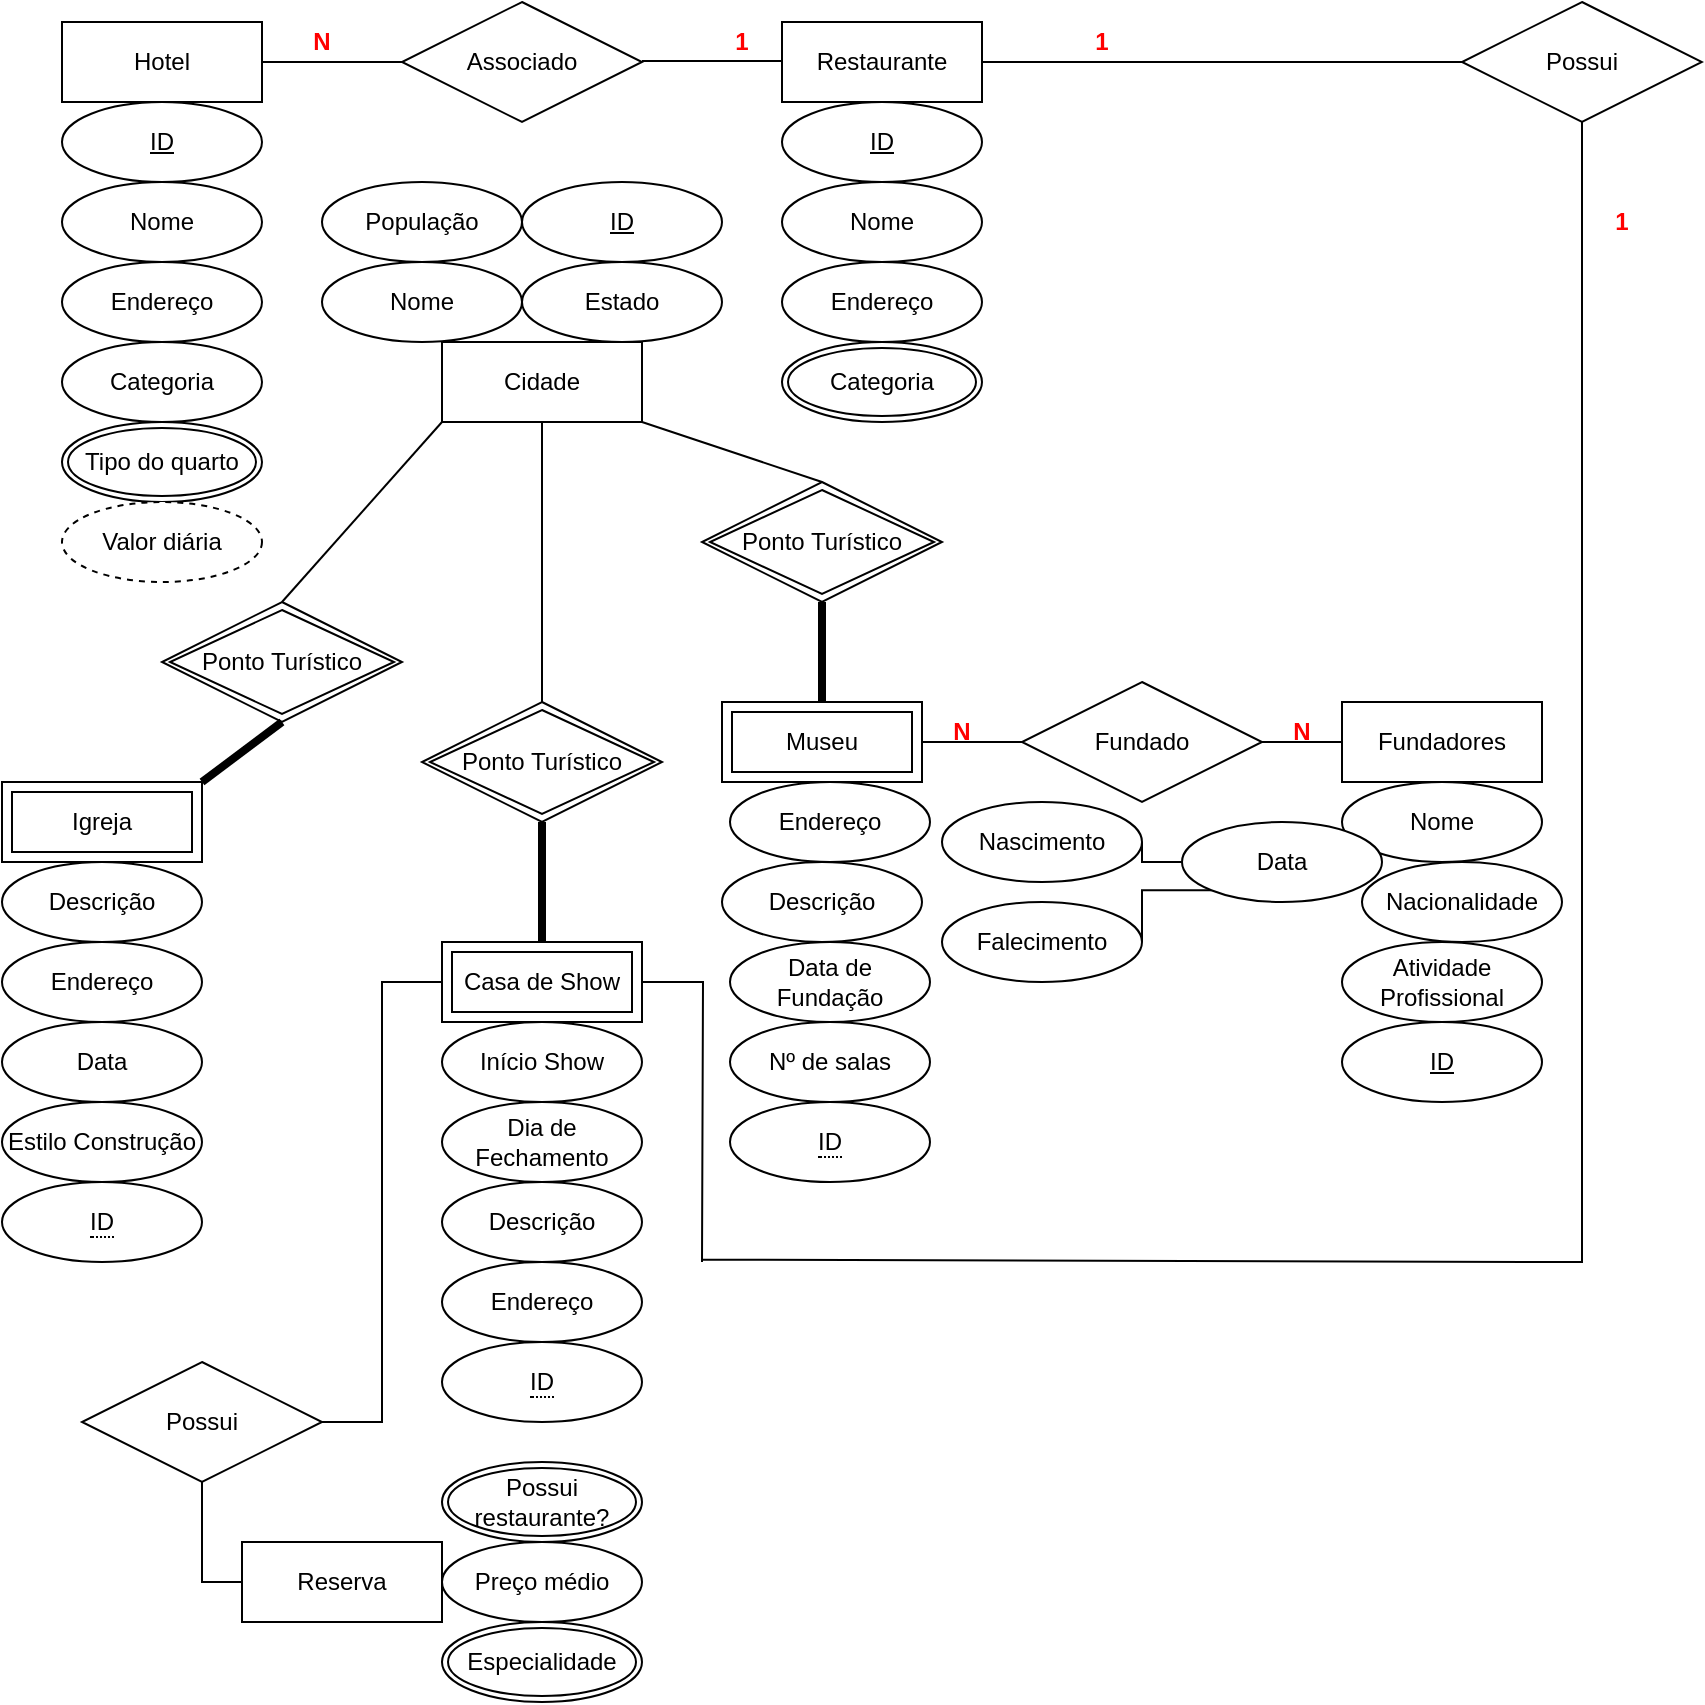 <mxfile version="18.0.7" type="github">
  <diagram id="DrCSYfiU6ArK8frk0vY0" name="Page-1">
    <mxGraphModel dx="1014" dy="520" grid="1" gridSize="10" guides="1" tooltips="1" connect="1" arrows="1" fold="1" page="1" pageScale="1" pageWidth="827" pageHeight="1169" math="0" shadow="0">
      <root>
        <mxCell id="0" />
        <mxCell id="1" parent="0" />
        <mxCell id="Kguk9afn4GoUrWtjC0_F-20" style="edgeStyle=orthogonalEdgeStyle;rounded=0;orthogonalLoop=1;jettySize=auto;html=1;exitX=1;exitY=0.5;exitDx=0;exitDy=0;entryX=0;entryY=0.5;entryDx=0;entryDy=0;endArrow=none;endFill=0;" edge="1" parent="1" source="Kguk9afn4GoUrWtjC0_F-1" target="Kguk9afn4GoUrWtjC0_F-19">
          <mxGeometry relative="1" as="geometry" />
        </mxCell>
        <mxCell id="Kguk9afn4GoUrWtjC0_F-1" value="Hotel" style="whiteSpace=wrap;html=1;align=center;" vertex="1" parent="1">
          <mxGeometry x="80" y="40" width="100" height="40" as="geometry" />
        </mxCell>
        <mxCell id="Kguk9afn4GoUrWtjC0_F-2" value="ID" style="ellipse;whiteSpace=wrap;html=1;align=center;fontStyle=4;" vertex="1" parent="1">
          <mxGeometry x="80" y="80" width="100" height="40" as="geometry" />
        </mxCell>
        <mxCell id="Kguk9afn4GoUrWtjC0_F-3" value="Nome" style="ellipse;whiteSpace=wrap;html=1;align=center;" vertex="1" parent="1">
          <mxGeometry x="80" y="120" width="100" height="40" as="geometry" />
        </mxCell>
        <mxCell id="Kguk9afn4GoUrWtjC0_F-4" value="Endereço" style="ellipse;whiteSpace=wrap;html=1;align=center;" vertex="1" parent="1">
          <mxGeometry x="80" y="160" width="100" height="40" as="geometry" />
        </mxCell>
        <mxCell id="Kguk9afn4GoUrWtjC0_F-5" value="Categoria" style="ellipse;whiteSpace=wrap;html=1;align=center;" vertex="1" parent="1">
          <mxGeometry x="80" y="200" width="100" height="40" as="geometry" />
        </mxCell>
        <mxCell id="Kguk9afn4GoUrWtjC0_F-6" value="Tipo do quarto" style="ellipse;shape=doubleEllipse;margin=3;whiteSpace=wrap;html=1;align=center;" vertex="1" parent="1">
          <mxGeometry x="80" y="240" width="100" height="40" as="geometry" />
        </mxCell>
        <mxCell id="Kguk9afn4GoUrWtjC0_F-7" value="Valor diária" style="ellipse;whiteSpace=wrap;html=1;align=center;dashed=1;" vertex="1" parent="1">
          <mxGeometry x="80" y="280" width="100" height="40" as="geometry" />
        </mxCell>
        <mxCell id="Kguk9afn4GoUrWtjC0_F-27" style="edgeStyle=orthogonalEdgeStyle;rounded=0;orthogonalLoop=1;jettySize=auto;html=1;exitX=0.5;exitY=1;exitDx=0;exitDy=0;entryX=0.5;entryY=0;entryDx=0;entryDy=0;fontColor=#000000;endArrow=none;endFill=0;" edge="1" parent="1" source="Kguk9afn4GoUrWtjC0_F-8" target="Kguk9afn4GoUrWtjC0_F-26">
          <mxGeometry relative="1" as="geometry" />
        </mxCell>
        <mxCell id="Kguk9afn4GoUrWtjC0_F-8" value="Cidade" style="whiteSpace=wrap;html=1;align=center;" vertex="1" parent="1">
          <mxGeometry x="270" y="200" width="100" height="40" as="geometry" />
        </mxCell>
        <mxCell id="Kguk9afn4GoUrWtjC0_F-9" value="Nome" style="ellipse;whiteSpace=wrap;html=1;align=center;fontFamily=Helvetica;fontSize=12;fontColor=default;strokeColor=default;fillColor=default;" vertex="1" parent="1">
          <mxGeometry x="210" y="160" width="100" height="40" as="geometry" />
        </mxCell>
        <mxCell id="Kguk9afn4GoUrWtjC0_F-10" value="Estado" style="ellipse;whiteSpace=wrap;html=1;align=center;" vertex="1" parent="1">
          <mxGeometry x="310" y="160" width="100" height="40" as="geometry" />
        </mxCell>
        <mxCell id="Kguk9afn4GoUrWtjC0_F-11" value="População" style="ellipse;whiteSpace=wrap;html=1;align=center;" vertex="1" parent="1">
          <mxGeometry x="210" y="120" width="100" height="40" as="geometry" />
        </mxCell>
        <mxCell id="Kguk9afn4GoUrWtjC0_F-13" value="ID" style="ellipse;whiteSpace=wrap;html=1;align=center;fontStyle=4;" vertex="1" parent="1">
          <mxGeometry x="310" y="120" width="100" height="40" as="geometry" />
        </mxCell>
        <mxCell id="Kguk9afn4GoUrWtjC0_F-79" style="edgeStyle=orthogonalEdgeStyle;rounded=0;orthogonalLoop=1;jettySize=auto;html=1;exitX=1;exitY=0.5;exitDx=0;exitDy=0;fontColor=#000000;endArrow=none;endFill=0;strokeWidth=1;" edge="1" parent="1" source="Kguk9afn4GoUrWtjC0_F-14" target="Kguk9afn4GoUrWtjC0_F-80">
          <mxGeometry relative="1" as="geometry">
            <mxPoint x="840" y="60" as="targetPoint" />
          </mxGeometry>
        </mxCell>
        <mxCell id="Kguk9afn4GoUrWtjC0_F-14" value="Restaurante" style="whiteSpace=wrap;html=1;align=center;" vertex="1" parent="1">
          <mxGeometry x="440" y="40" width="100" height="40" as="geometry" />
        </mxCell>
        <mxCell id="Kguk9afn4GoUrWtjC0_F-15" value="ID" style="ellipse;whiteSpace=wrap;html=1;align=center;fontStyle=4;" vertex="1" parent="1">
          <mxGeometry x="440" y="80" width="100" height="40" as="geometry" />
        </mxCell>
        <mxCell id="Kguk9afn4GoUrWtjC0_F-16" value="Nome" style="ellipse;whiteSpace=wrap;html=1;align=center;" vertex="1" parent="1">
          <mxGeometry x="440" y="120" width="100" height="40" as="geometry" />
        </mxCell>
        <mxCell id="Kguk9afn4GoUrWtjC0_F-17" value="Endereço" style="ellipse;whiteSpace=wrap;html=1;align=center;" vertex="1" parent="1">
          <mxGeometry x="440" y="160" width="100" height="40" as="geometry" />
        </mxCell>
        <mxCell id="Kguk9afn4GoUrWtjC0_F-18" value="Categoria" style="ellipse;shape=doubleEllipse;margin=3;whiteSpace=wrap;html=1;align=center;" vertex="1" parent="1">
          <mxGeometry x="440" y="200" width="100" height="40" as="geometry" />
        </mxCell>
        <mxCell id="Kguk9afn4GoUrWtjC0_F-19" value="Associado" style="shape=rhombus;perimeter=rhombusPerimeter;whiteSpace=wrap;html=1;align=center;" vertex="1" parent="1">
          <mxGeometry x="250" y="30" width="120" height="60" as="geometry" />
        </mxCell>
        <mxCell id="Kguk9afn4GoUrWtjC0_F-21" style="edgeStyle=orthogonalEdgeStyle;rounded=0;orthogonalLoop=1;jettySize=auto;html=1;exitX=1;exitY=0.5;exitDx=0;exitDy=0;entryX=0;entryY=0.5;entryDx=0;entryDy=0;endArrow=none;endFill=0;" edge="1" parent="1">
          <mxGeometry relative="1" as="geometry">
            <mxPoint x="370" y="59.5" as="sourcePoint" />
            <mxPoint x="440" y="59.5" as="targetPoint" />
          </mxGeometry>
        </mxCell>
        <mxCell id="Kguk9afn4GoUrWtjC0_F-22" value="&lt;b&gt;&lt;font color=&quot;#ff0000&quot;&gt;N&lt;/font&gt;&lt;/b&gt;" style="text;html=1;strokeColor=none;fillColor=none;align=center;verticalAlign=middle;whiteSpace=wrap;rounded=0;" vertex="1" parent="1">
          <mxGeometry x="180" y="35" width="60" height="30" as="geometry" />
        </mxCell>
        <mxCell id="Kguk9afn4GoUrWtjC0_F-24" value="&lt;b&gt;&lt;font color=&quot;#ff0000&quot;&gt;1&lt;/font&gt;&lt;/b&gt;" style="text;html=1;strokeColor=none;fillColor=none;align=center;verticalAlign=middle;whiteSpace=wrap;rounded=0;" vertex="1" parent="1">
          <mxGeometry x="390" y="35" width="60" height="30" as="geometry" />
        </mxCell>
        <mxCell id="Kguk9afn4GoUrWtjC0_F-31" style="edgeStyle=orthogonalEdgeStyle;rounded=0;orthogonalLoop=1;jettySize=auto;html=1;exitX=0.5;exitY=1;exitDx=0;exitDy=0;entryX=0.5;entryY=0;entryDx=0;entryDy=0;fontColor=#000000;endArrow=none;endFill=0;strokeWidth=4;" edge="1" parent="1" source="Kguk9afn4GoUrWtjC0_F-26" target="Kguk9afn4GoUrWtjC0_F-30">
          <mxGeometry relative="1" as="geometry" />
        </mxCell>
        <mxCell id="Kguk9afn4GoUrWtjC0_F-26" value="&lt;font color=&quot;#000000&quot;&gt;Ponto Turístico&lt;/font&gt;" style="shape=rhombus;double=1;perimeter=rhombusPerimeter;whiteSpace=wrap;html=1;align=center;fontColor=#FF0000;" vertex="1" parent="1">
          <mxGeometry x="260" y="380" width="120" height="60" as="geometry" />
        </mxCell>
        <mxCell id="Kguk9afn4GoUrWtjC0_F-28" value="Igreja" style="shape=ext;margin=3;double=1;whiteSpace=wrap;html=1;align=center;fontColor=#000000;" vertex="1" parent="1">
          <mxGeometry x="50" y="420" width="100" height="40" as="geometry" />
        </mxCell>
        <mxCell id="Kguk9afn4GoUrWtjC0_F-78" style="edgeStyle=orthogonalEdgeStyle;rounded=0;orthogonalLoop=1;jettySize=auto;html=1;exitX=1;exitY=0.5;exitDx=0;exitDy=0;fontColor=#000000;endArrow=none;endFill=0;strokeWidth=1;" edge="1" parent="1" source="Kguk9afn4GoUrWtjC0_F-30">
          <mxGeometry relative="1" as="geometry">
            <mxPoint x="400.0" y="660" as="targetPoint" />
          </mxGeometry>
        </mxCell>
        <mxCell id="Kguk9afn4GoUrWtjC0_F-86" style="edgeStyle=orthogonalEdgeStyle;rounded=0;orthogonalLoop=1;jettySize=auto;html=1;exitX=0;exitY=0.5;exitDx=0;exitDy=0;entryX=1;entryY=0.5;entryDx=0;entryDy=0;fontColor=#000000;endArrow=none;endFill=0;strokeWidth=1;" edge="1" parent="1" source="Kguk9afn4GoUrWtjC0_F-30" target="Kguk9afn4GoUrWtjC0_F-85">
          <mxGeometry relative="1" as="geometry" />
        </mxCell>
        <mxCell id="Kguk9afn4GoUrWtjC0_F-30" value="Casa de Show" style="shape=ext;margin=3;double=1;whiteSpace=wrap;html=1;align=center;fontColor=#000000;" vertex="1" parent="1">
          <mxGeometry x="270" y="500" width="100" height="40" as="geometry" />
        </mxCell>
        <mxCell id="Kguk9afn4GoUrWtjC0_F-32" value="Museu" style="shape=ext;margin=3;double=1;whiteSpace=wrap;html=1;align=center;fontColor=#000000;" vertex="1" parent="1">
          <mxGeometry x="410" y="380" width="100" height="40" as="geometry" />
        </mxCell>
        <mxCell id="Kguk9afn4GoUrWtjC0_F-34" value="&lt;font color=&quot;#000000&quot;&gt;Ponto Turístico&lt;/font&gt;" style="shape=rhombus;double=1;perimeter=rhombusPerimeter;whiteSpace=wrap;html=1;align=center;fontColor=#FF0000;" vertex="1" parent="1">
          <mxGeometry x="400" y="270" width="120" height="60" as="geometry" />
        </mxCell>
        <mxCell id="Kguk9afn4GoUrWtjC0_F-35" value="" style="endArrow=none;html=1;rounded=0;fontColor=#000000;exitX=1;exitY=1;exitDx=0;exitDy=0;entryX=0.5;entryY=0;entryDx=0;entryDy=0;" edge="1" parent="1" source="Kguk9afn4GoUrWtjC0_F-8" target="Kguk9afn4GoUrWtjC0_F-34">
          <mxGeometry relative="1" as="geometry">
            <mxPoint x="340" y="380" as="sourcePoint" />
            <mxPoint x="500" y="380" as="targetPoint" />
          </mxGeometry>
        </mxCell>
        <mxCell id="Kguk9afn4GoUrWtjC0_F-36" value="&lt;font color=&quot;#000000&quot;&gt;Ponto Turístico&lt;/font&gt;" style="shape=rhombus;double=1;perimeter=rhombusPerimeter;whiteSpace=wrap;html=1;align=center;fontColor=#FF0000;" vertex="1" parent="1">
          <mxGeometry x="130" y="330" width="120" height="60" as="geometry" />
        </mxCell>
        <mxCell id="Kguk9afn4GoUrWtjC0_F-37" value="" style="endArrow=none;html=1;rounded=0;fontColor=#000000;exitX=0;exitY=1;exitDx=0;exitDy=0;entryX=0.5;entryY=0;entryDx=0;entryDy=0;" edge="1" parent="1" source="Kguk9afn4GoUrWtjC0_F-8" target="Kguk9afn4GoUrWtjC0_F-36">
          <mxGeometry relative="1" as="geometry">
            <mxPoint x="340" y="380" as="sourcePoint" />
            <mxPoint x="500" y="380" as="targetPoint" />
          </mxGeometry>
        </mxCell>
        <mxCell id="Kguk9afn4GoUrWtjC0_F-38" value="" style="endArrow=none;html=1;rounded=0;fontColor=#000000;exitX=0.5;exitY=1;exitDx=0;exitDy=0;entryX=1;entryY=0;entryDx=0;entryDy=0;strokeWidth=4;" edge="1" parent="1" source="Kguk9afn4GoUrWtjC0_F-36" target="Kguk9afn4GoUrWtjC0_F-28">
          <mxGeometry relative="1" as="geometry">
            <mxPoint x="340" y="380" as="sourcePoint" />
            <mxPoint x="500" y="380" as="targetPoint" />
          </mxGeometry>
        </mxCell>
        <mxCell id="Kguk9afn4GoUrWtjC0_F-39" value="" style="endArrow=none;html=1;rounded=0;fontColor=#000000;exitX=0.5;exitY=1;exitDx=0;exitDy=0;entryX=0.5;entryY=0;entryDx=0;entryDy=0;strokeWidth=4;" edge="1" parent="1" source="Kguk9afn4GoUrWtjC0_F-34" target="Kguk9afn4GoUrWtjC0_F-32">
          <mxGeometry relative="1" as="geometry">
            <mxPoint x="340" y="380" as="sourcePoint" />
            <mxPoint x="500" y="380" as="targetPoint" />
          </mxGeometry>
        </mxCell>
        <mxCell id="Kguk9afn4GoUrWtjC0_F-40" value="Descrição" style="ellipse;whiteSpace=wrap;html=1;align=center;fontColor=#000000;" vertex="1" parent="1">
          <mxGeometry x="50" y="460" width="100" height="40" as="geometry" />
        </mxCell>
        <mxCell id="Kguk9afn4GoUrWtjC0_F-42" value="Data" style="ellipse;whiteSpace=wrap;html=1;align=center;" vertex="1" parent="1">
          <mxGeometry x="50" y="540" width="100" height="40" as="geometry" />
        </mxCell>
        <mxCell id="Kguk9afn4GoUrWtjC0_F-43" value="Estilo Construção" style="ellipse;whiteSpace=wrap;html=1;align=center;fontColor=#000000;" vertex="1" parent="1">
          <mxGeometry x="50" y="580" width="100" height="40" as="geometry" />
        </mxCell>
        <mxCell id="Kguk9afn4GoUrWtjC0_F-44" value="Início Show" style="ellipse;whiteSpace=wrap;html=1;align=center;fontColor=#000000;" vertex="1" parent="1">
          <mxGeometry x="270" y="540" width="100" height="40" as="geometry" />
        </mxCell>
        <mxCell id="Kguk9afn4GoUrWtjC0_F-45" value="Dia de Fechamento" style="ellipse;whiteSpace=wrap;html=1;align=center;fontColor=#000000;" vertex="1" parent="1">
          <mxGeometry x="270" y="580" width="100" height="40" as="geometry" />
        </mxCell>
        <mxCell id="Kguk9afn4GoUrWtjC0_F-47" value="Descrição" style="ellipse;whiteSpace=wrap;html=1;align=center;fontColor=#000000;" vertex="1" parent="1">
          <mxGeometry x="270" y="620" width="100" height="40" as="geometry" />
        </mxCell>
        <mxCell id="Kguk9afn4GoUrWtjC0_F-50" value="Descrição" style="ellipse;whiteSpace=wrap;html=1;align=center;fontFamily=Helvetica;fontSize=12;fontColor=#000000;strokeColor=default;fillColor=default;" vertex="1" parent="1">
          <mxGeometry x="410" y="460" width="100" height="40" as="geometry" />
        </mxCell>
        <mxCell id="Kguk9afn4GoUrWtjC0_F-51" value="Data de Fundação" style="ellipse;whiteSpace=wrap;html=1;align=center;fontColor=#000000;" vertex="1" parent="1">
          <mxGeometry x="414" y="500" width="100" height="40" as="geometry" />
        </mxCell>
        <mxCell id="Kguk9afn4GoUrWtjC0_F-52" value="Nº de salas" style="ellipse;whiteSpace=wrap;html=1;align=center;fontColor=#000000;" vertex="1" parent="1">
          <mxGeometry x="414" y="540" width="100" height="40" as="geometry" />
        </mxCell>
        <mxCell id="Kguk9afn4GoUrWtjC0_F-58" style="edgeStyle=orthogonalEdgeStyle;rounded=0;orthogonalLoop=1;jettySize=auto;html=1;exitX=0;exitY=0.5;exitDx=0;exitDy=0;entryX=1;entryY=0.5;entryDx=0;entryDy=0;fontColor=#000000;endArrow=none;endFill=0;strokeWidth=1;" edge="1" parent="1" source="Kguk9afn4GoUrWtjC0_F-56" target="Kguk9afn4GoUrWtjC0_F-32">
          <mxGeometry relative="1" as="geometry" />
        </mxCell>
        <mxCell id="Kguk9afn4GoUrWtjC0_F-60" style="edgeStyle=orthogonalEdgeStyle;rounded=0;orthogonalLoop=1;jettySize=auto;html=1;exitX=1;exitY=0.5;exitDx=0;exitDy=0;entryX=0;entryY=0.5;entryDx=0;entryDy=0;fontColor=#000000;endArrow=none;endFill=0;strokeWidth=1;" edge="1" parent="1" source="Kguk9afn4GoUrWtjC0_F-56" target="Kguk9afn4GoUrWtjC0_F-59">
          <mxGeometry relative="1" as="geometry" />
        </mxCell>
        <mxCell id="Kguk9afn4GoUrWtjC0_F-56" value="Fundado" style="shape=rhombus;perimeter=rhombusPerimeter;whiteSpace=wrap;html=1;align=center;fontColor=#000000;" vertex="1" parent="1">
          <mxGeometry x="560" y="370" width="120" height="60" as="geometry" />
        </mxCell>
        <mxCell id="Kguk9afn4GoUrWtjC0_F-59" value="Fundadores" style="whiteSpace=wrap;html=1;align=center;fontColor=#000000;" vertex="1" parent="1">
          <mxGeometry x="720" y="380" width="100" height="40" as="geometry" />
        </mxCell>
        <mxCell id="Kguk9afn4GoUrWtjC0_F-61" value="&lt;b&gt;&lt;font color=&quot;#ff0000&quot;&gt;N&lt;/font&gt;&lt;/b&gt;" style="text;html=1;strokeColor=none;fillColor=none;align=center;verticalAlign=middle;whiteSpace=wrap;rounded=0;fontColor=#000000;" vertex="1" parent="1">
          <mxGeometry x="670" y="380" width="60" height="30" as="geometry" />
        </mxCell>
        <mxCell id="Kguk9afn4GoUrWtjC0_F-62" value="&lt;b&gt;&lt;font color=&quot;#ff0000&quot;&gt;N&lt;/font&gt;&lt;/b&gt;" style="text;html=1;strokeColor=none;fillColor=none;align=center;verticalAlign=middle;whiteSpace=wrap;rounded=0;fontColor=#000000;" vertex="1" parent="1">
          <mxGeometry x="500" y="380" width="60" height="30" as="geometry" />
        </mxCell>
        <mxCell id="Kguk9afn4GoUrWtjC0_F-63" value="&lt;font color=&quot;#000000&quot;&gt;Nome&lt;/font&gt;" style="ellipse;whiteSpace=wrap;html=1;align=center;fontColor=#FF0000;" vertex="1" parent="1">
          <mxGeometry x="720" y="420" width="100" height="40" as="geometry" />
        </mxCell>
        <mxCell id="Kguk9afn4GoUrWtjC0_F-67" style="edgeStyle=orthogonalEdgeStyle;rounded=0;orthogonalLoop=1;jettySize=auto;html=1;exitX=0;exitY=0.5;exitDx=0;exitDy=0;entryX=1;entryY=0.5;entryDx=0;entryDy=0;fontColor=#000000;endArrow=none;endFill=0;strokeWidth=1;" edge="1" parent="1" source="Kguk9afn4GoUrWtjC0_F-64" target="Kguk9afn4GoUrWtjC0_F-65">
          <mxGeometry relative="1" as="geometry" />
        </mxCell>
        <mxCell id="Kguk9afn4GoUrWtjC0_F-68" style="edgeStyle=orthogonalEdgeStyle;rounded=0;orthogonalLoop=1;jettySize=auto;html=1;exitX=0;exitY=1;exitDx=0;exitDy=0;entryX=1;entryY=0.5;entryDx=0;entryDy=0;fontColor=#000000;endArrow=none;endFill=0;strokeWidth=1;" edge="1" parent="1" source="Kguk9afn4GoUrWtjC0_F-64" target="Kguk9afn4GoUrWtjC0_F-66">
          <mxGeometry relative="1" as="geometry" />
        </mxCell>
        <mxCell id="Kguk9afn4GoUrWtjC0_F-64" value="Data" style="ellipse;whiteSpace=wrap;html=1;align=center;" vertex="1" parent="1">
          <mxGeometry x="640" y="440" width="100" height="40" as="geometry" />
        </mxCell>
        <mxCell id="Kguk9afn4GoUrWtjC0_F-65" value="Nascimento" style="ellipse;whiteSpace=wrap;html=1;align=center;fontColor=#000000;" vertex="1" parent="1">
          <mxGeometry x="520" y="430" width="100" height="40" as="geometry" />
        </mxCell>
        <mxCell id="Kguk9afn4GoUrWtjC0_F-66" value="Falecimento" style="ellipse;whiteSpace=wrap;html=1;align=center;fontColor=#000000;" vertex="1" parent="1">
          <mxGeometry x="520" y="480" width="100" height="40" as="geometry" />
        </mxCell>
        <mxCell id="Kguk9afn4GoUrWtjC0_F-69" value="Nacionalidade" style="ellipse;whiteSpace=wrap;html=1;align=center;fontColor=#000000;" vertex="1" parent="1">
          <mxGeometry x="730" y="460" width="100" height="40" as="geometry" />
        </mxCell>
        <mxCell id="Kguk9afn4GoUrWtjC0_F-70" value="Atividade Profissional" style="ellipse;whiteSpace=wrap;html=1;align=center;fontColor=#000000;" vertex="1" parent="1">
          <mxGeometry x="720" y="500" width="100" height="40" as="geometry" />
        </mxCell>
        <mxCell id="Kguk9afn4GoUrWtjC0_F-71" value="Endereço" style="ellipse;whiteSpace=wrap;html=1;align=center;fontColor=#000000;" vertex="1" parent="1">
          <mxGeometry x="50" y="500" width="100" height="40" as="geometry" />
        </mxCell>
        <mxCell id="Kguk9afn4GoUrWtjC0_F-72" value="Endereço" style="ellipse;whiteSpace=wrap;html=1;align=center;fontColor=#000000;" vertex="1" parent="1">
          <mxGeometry x="270" y="660" width="100" height="40" as="geometry" />
        </mxCell>
        <mxCell id="Kguk9afn4GoUrWtjC0_F-73" value="Endereço" style="ellipse;whiteSpace=wrap;html=1;align=center;fontColor=#000000;" vertex="1" parent="1">
          <mxGeometry x="414" y="420" width="100" height="40" as="geometry" />
        </mxCell>
        <mxCell id="Kguk9afn4GoUrWtjC0_F-74" value="&lt;span style=&quot;border-bottom: 1px dotted&quot;&gt;ID&lt;/span&gt;" style="ellipse;whiteSpace=wrap;html=1;align=center;fontColor=#000000;" vertex="1" parent="1">
          <mxGeometry x="50" y="620" width="100" height="40" as="geometry" />
        </mxCell>
        <mxCell id="Kguk9afn4GoUrWtjC0_F-75" value="&lt;span style=&quot;border-bottom: 1px dotted&quot;&gt;ID&lt;/span&gt;" style="ellipse;whiteSpace=wrap;html=1;align=center;fontColor=#000000;" vertex="1" parent="1">
          <mxGeometry x="270" y="700" width="100" height="40" as="geometry" />
        </mxCell>
        <mxCell id="Kguk9afn4GoUrWtjC0_F-76" value="&lt;span style=&quot;border-bottom: 1px dotted&quot;&gt;ID&lt;/span&gt;" style="ellipse;whiteSpace=wrap;html=1;align=center;fontColor=#000000;" vertex="1" parent="1">
          <mxGeometry x="414" y="580" width="100" height="40" as="geometry" />
        </mxCell>
        <mxCell id="Kguk9afn4GoUrWtjC0_F-77" value="ID" style="ellipse;whiteSpace=wrap;html=1;align=center;fontStyle=4;fontColor=#000000;" vertex="1" parent="1">
          <mxGeometry x="720" y="540" width="100" height="40" as="geometry" />
        </mxCell>
        <mxCell id="Kguk9afn4GoUrWtjC0_F-81" style="edgeStyle=orthogonalEdgeStyle;rounded=0;orthogonalLoop=1;jettySize=auto;html=1;exitX=0.5;exitY=1;exitDx=0;exitDy=0;fontColor=#000000;endArrow=none;endFill=0;strokeWidth=1;" edge="1" parent="1" source="Kguk9afn4GoUrWtjC0_F-80">
          <mxGeometry relative="1" as="geometry">
            <mxPoint x="830" y="660" as="targetPoint" />
            <Array as="points">
              <mxPoint x="840" y="660" />
            </Array>
          </mxGeometry>
        </mxCell>
        <mxCell id="Kguk9afn4GoUrWtjC0_F-80" value="Possui" style="shape=rhombus;perimeter=rhombusPerimeter;whiteSpace=wrap;html=1;align=center;fontColor=#000000;" vertex="1" parent="1">
          <mxGeometry x="780" y="30" width="120" height="60" as="geometry" />
        </mxCell>
        <mxCell id="Kguk9afn4GoUrWtjC0_F-82" value="" style="endArrow=none;html=1;rounded=0;fontColor=#000000;strokeWidth=1;" edge="1" parent="1">
          <mxGeometry relative="1" as="geometry">
            <mxPoint x="400" y="658.82" as="sourcePoint" />
            <mxPoint x="830" y="660" as="targetPoint" />
          </mxGeometry>
        </mxCell>
        <mxCell id="Kguk9afn4GoUrWtjC0_F-83" value="&lt;b&gt;&lt;font color=&quot;#ff0000&quot;&gt;1&lt;/font&gt;&lt;/b&gt;" style="text;html=1;strokeColor=none;fillColor=none;align=center;verticalAlign=middle;whiteSpace=wrap;rounded=0;" vertex="1" parent="1">
          <mxGeometry x="570" y="35" width="60" height="30" as="geometry" />
        </mxCell>
        <mxCell id="Kguk9afn4GoUrWtjC0_F-84" value="&lt;b&gt;&lt;font color=&quot;#ff0000&quot;&gt;1&lt;/font&gt;&lt;/b&gt;" style="text;html=1;strokeColor=none;fillColor=none;align=center;verticalAlign=middle;whiteSpace=wrap;rounded=0;" vertex="1" parent="1">
          <mxGeometry x="830" y="125" width="60" height="30" as="geometry" />
        </mxCell>
        <mxCell id="Kguk9afn4GoUrWtjC0_F-88" style="edgeStyle=orthogonalEdgeStyle;rounded=0;orthogonalLoop=1;jettySize=auto;html=1;exitX=0.5;exitY=1;exitDx=0;exitDy=0;entryX=0;entryY=0.5;entryDx=0;entryDy=0;fontColor=#000000;endArrow=none;endFill=0;strokeWidth=1;" edge="1" parent="1" source="Kguk9afn4GoUrWtjC0_F-85" target="Kguk9afn4GoUrWtjC0_F-87">
          <mxGeometry relative="1" as="geometry" />
        </mxCell>
        <mxCell id="Kguk9afn4GoUrWtjC0_F-85" value="Possui" style="shape=rhombus;perimeter=rhombusPerimeter;whiteSpace=wrap;html=1;align=center;fontColor=#000000;" vertex="1" parent="1">
          <mxGeometry x="90" y="710" width="120" height="60" as="geometry" />
        </mxCell>
        <mxCell id="Kguk9afn4GoUrWtjC0_F-87" value="Reserva" style="whiteSpace=wrap;html=1;align=center;fontColor=#000000;" vertex="1" parent="1">
          <mxGeometry x="170" y="800" width="100" height="40" as="geometry" />
        </mxCell>
        <mxCell id="Kguk9afn4GoUrWtjC0_F-90" value="Possui restaurante?" style="ellipse;shape=doubleEllipse;margin=3;whiteSpace=wrap;html=1;align=center;fontColor=#000000;" vertex="1" parent="1">
          <mxGeometry x="270" y="760" width="100" height="40" as="geometry" />
        </mxCell>
        <mxCell id="Kguk9afn4GoUrWtjC0_F-91" value="Preço médio" style="ellipse;whiteSpace=wrap;html=1;align=center;fontColor=#000000;" vertex="1" parent="1">
          <mxGeometry x="270" y="800" width="100" height="40" as="geometry" />
        </mxCell>
        <mxCell id="Kguk9afn4GoUrWtjC0_F-92" value="Especialidade" style="ellipse;shape=doubleEllipse;margin=3;whiteSpace=wrap;html=1;align=center;fontColor=#000000;" vertex="1" parent="1">
          <mxGeometry x="270" y="840" width="100" height="40" as="geometry" />
        </mxCell>
      </root>
    </mxGraphModel>
  </diagram>
</mxfile>
